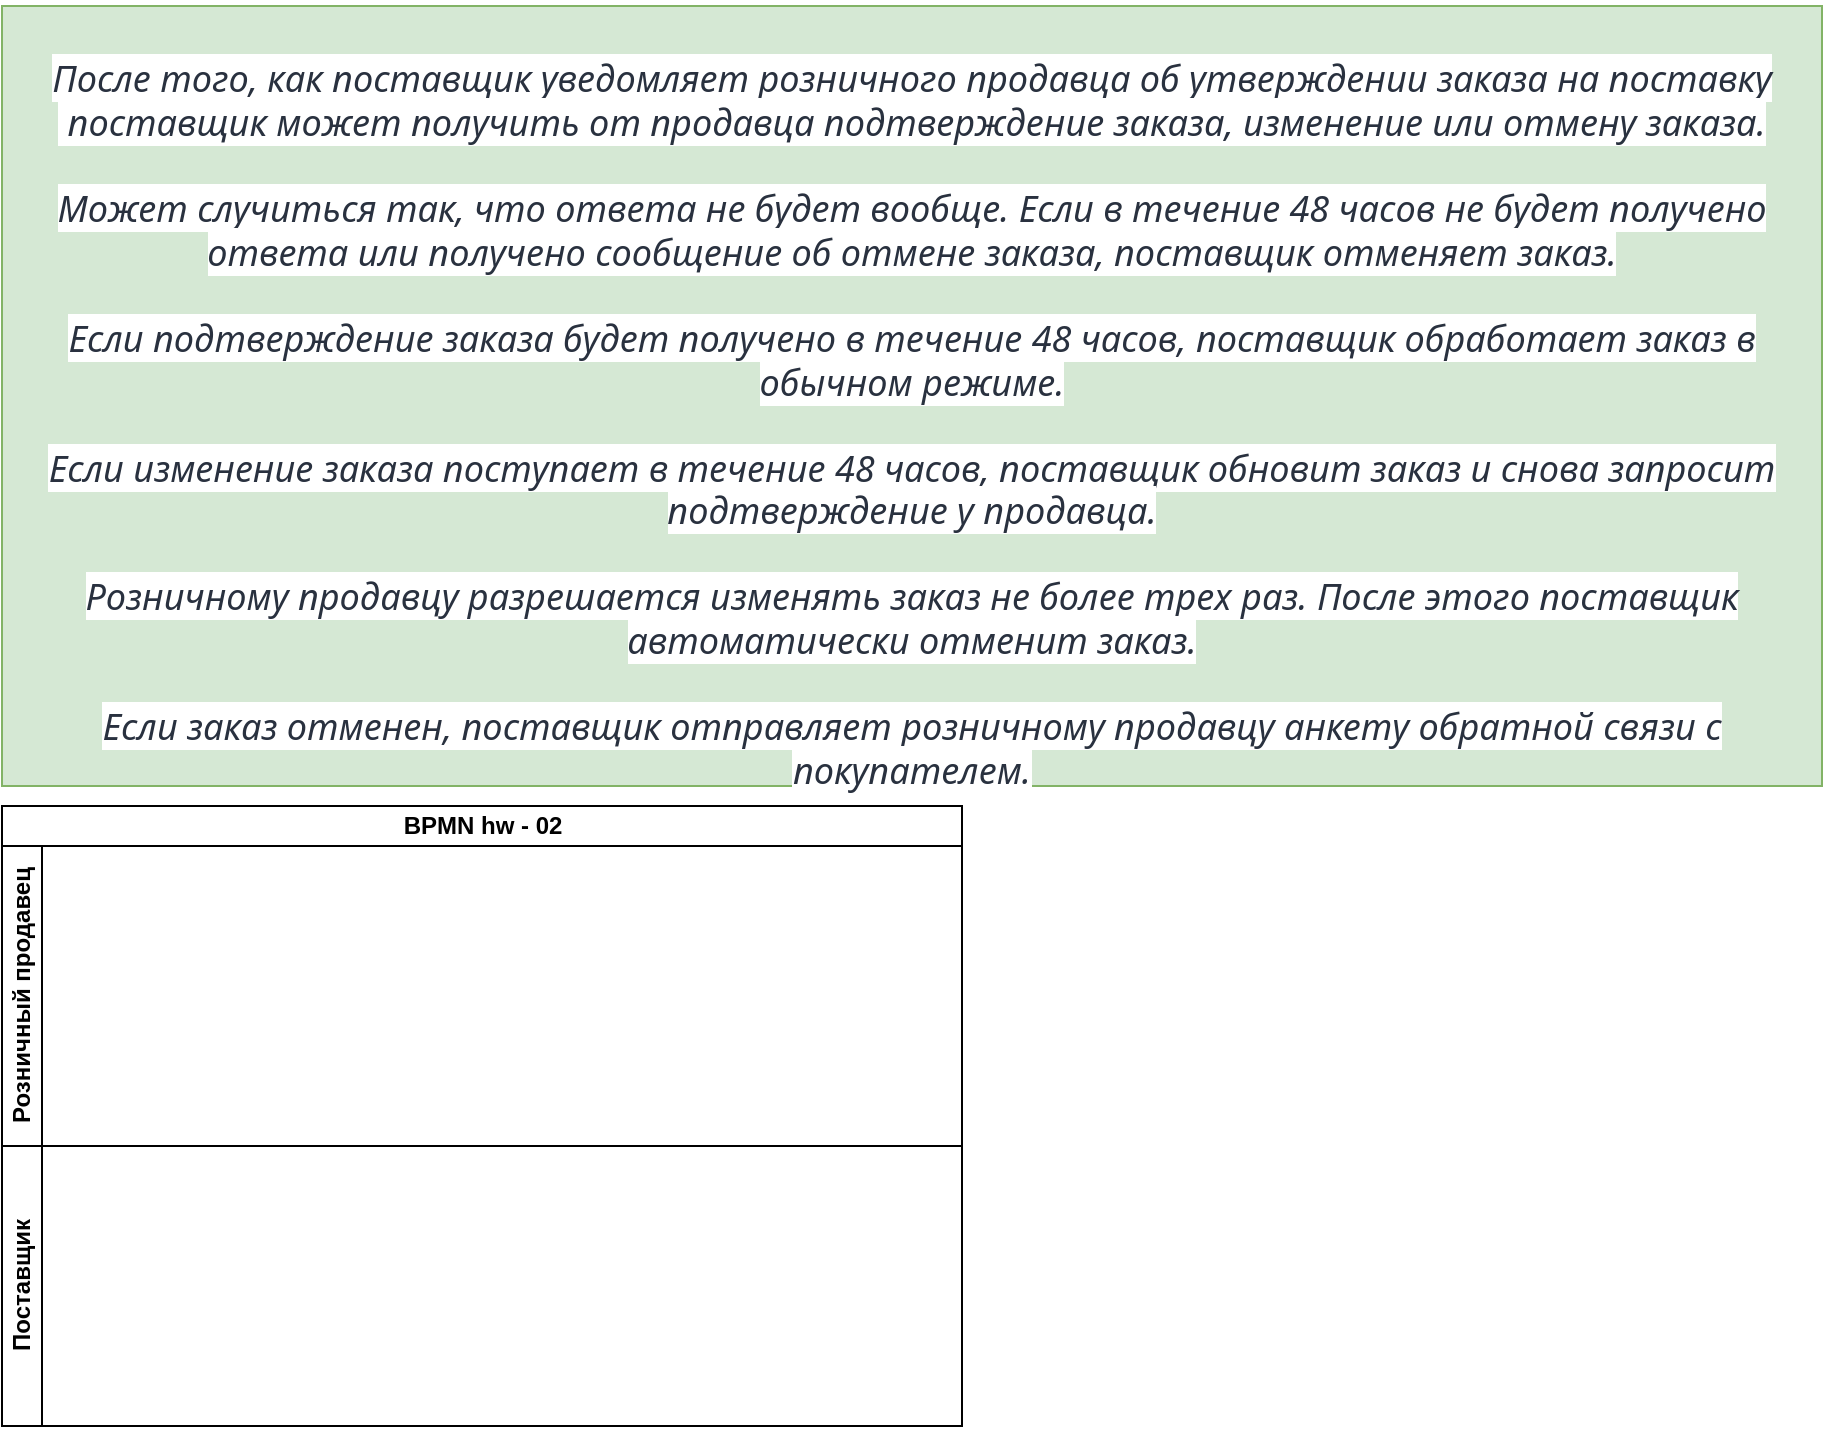 <mxfile version="15.6.8" type="github">
  <diagram id="M4Reu8gBly-uSzF3nyhs" name="Page-1">
    <mxGraphModel dx="1673" dy="934" grid="1" gridSize="10" guides="1" tooltips="1" connect="1" arrows="1" fold="1" page="1" pageScale="1" pageWidth="3000" pageHeight="1000" math="0" shadow="0">
      <root>
        <mxCell id="0" />
        <mxCell id="1" parent="0" />
        <mxCell id="384v3MKugvlHrnDzXGjQ-1" value="&lt;br&gt;&lt;br&gt;&lt;span style=&quot;color: rgb(41 , 49 , 63) ; font-family: &amp;#34;segoe ui&amp;#34; ; font-size: 18px ; font-style: italic ; font-weight: 400 ; letter-spacing: normal ; text-align: left ; text-indent: 0px ; text-transform: none ; word-spacing: 0px ; background-color: rgb(255 , 255 , 255) ; display: inline ; float: none&quot;&gt;После того, как поставщик уведомляет розничного продавца об утверждении заказа на поставку&lt;br&gt;&amp;nbsp;поставщик может получить от продавца подтверждение заказа, изменение или отмену заказа. &lt;br&gt;&lt;br&gt;Может случиться так, что ответа не будет вообще. Если в течение 48 часов не будет получено ответа или получено сообщение об отмене заказа, поставщик отменяет заказ. &lt;br&gt;&lt;br&gt;Если подтверждение заказа будет получено в течение 48 часов, поставщик обработает заказ в обычном режиме. &lt;br&gt;&lt;br&gt;Если изменение заказа поступает в течение 48 часов, поставщик обновит заказ и снова запросит подтверждение у продавца. &lt;br&gt;&lt;br&gt;Розничному продавцу разрешается изменять заказ не более трех раз. После этого поставщик автоматически отменит заказ. &lt;br&gt;&lt;br&gt;Если заказ отменен, поставщик отправляет розничному продавцу анкету обратной связи с покупателем.&lt;/span&gt;&lt;br&gt;" style="text;html=1;strokeColor=#82b366;fillColor=#d5e8d4;align=center;verticalAlign=middle;whiteSpace=wrap;rounded=0;" vertex="1" parent="1">
          <mxGeometry x="20" y="20" width="910" height="390" as="geometry" />
        </mxCell>
        <mxCell id="384v3MKugvlHrnDzXGjQ-2" value="BPMN hw - 02" style="swimlane;html=1;childLayout=stackLayout;resizeParent=1;resizeParentMax=0;horizontal=1;startSize=20;horizontalStack=0;" vertex="1" parent="1">
          <mxGeometry x="20" y="420" width="480" height="310" as="geometry" />
        </mxCell>
        <mxCell id="384v3MKugvlHrnDzXGjQ-3" value="Розничный продавец" style="swimlane;html=1;startSize=20;horizontal=0;" vertex="1" parent="384v3MKugvlHrnDzXGjQ-2">
          <mxGeometry y="20" width="480" height="150" as="geometry" />
        </mxCell>
        <mxCell id="384v3MKugvlHrnDzXGjQ-4" value="Поставщик" style="swimlane;html=1;startSize=20;horizontal=0;" vertex="1" parent="384v3MKugvlHrnDzXGjQ-2">
          <mxGeometry y="170" width="480" height="140" as="geometry" />
        </mxCell>
      </root>
    </mxGraphModel>
  </diagram>
</mxfile>
